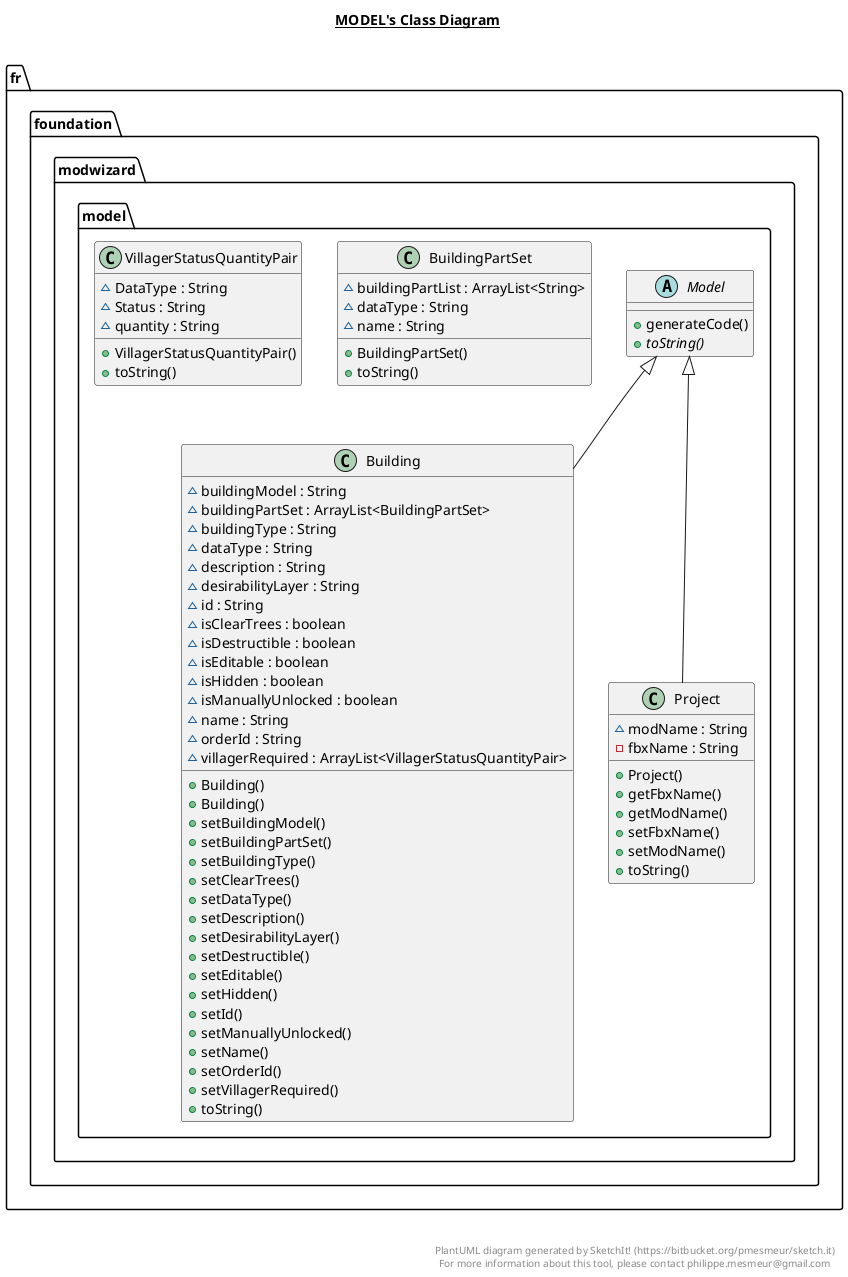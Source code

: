 @startuml

title __MODEL's Class Diagram__\n

  namespace fr.foundation.modwizard {
    namespace model {
      class fr.foundation.modwizard.model.Building {
          ~ buildingModel : String
          ~ buildingPartSet : ArrayList<BuildingPartSet>
          ~ buildingType : String
          ~ dataType : String
          ~ description : String
          ~ desirabilityLayer : String
          ~ id : String
          ~ isClearTrees : boolean
          ~ isDestructible : boolean
          ~ isEditable : boolean
          ~ isHidden : boolean
          ~ isManuallyUnlocked : boolean
          ~ name : String
          ~ orderId : String
          ~ villagerRequired : ArrayList<VillagerStatusQuantityPair>
          + Building()
          + Building()
          + setBuildingModel()
          + setBuildingPartSet()
          + setBuildingType()
          + setClearTrees()
          + setDataType()
          + setDescription()
          + setDesirabilityLayer()
          + setDestructible()
          + setEditable()
          + setHidden()
          + setId()
          + setManuallyUnlocked()
          + setName()
          + setOrderId()
          + setVillagerRequired()
          + toString()
      }
    }
  }
  

  namespace fr.foundation.modwizard {
    namespace model {
      class fr.foundation.modwizard.model.BuildingPartSet {
          ~ buildingPartList : ArrayList<String>
          ~ dataType : String
          ~ name : String
          + BuildingPartSet()
          + toString()
      }
    }
  }
  

  namespace fr.foundation.modwizard {
    namespace model {
      abstract class fr.foundation.modwizard.model.Model {
          + generateCode()
          {abstract} + toString()
      }
    }
  }
  

  namespace fr.foundation.modwizard {
    namespace model {
      class fr.foundation.modwizard.model.Project {
          ~ modName : String
          - fbxName : String
          + Project()
          + getFbxName()
          + getModName()
          + setFbxName()
          + setModName()
          + toString()
      }
    }
  }
  

  namespace fr.foundation.modwizard {
    namespace model {
      class fr.foundation.modwizard.model.VillagerStatusQuantityPair {
          ~ DataType : String
          ~ Status : String
          ~ quantity : String
          + VillagerStatusQuantityPair()
          + toString()
      }
    }
  }
  

  fr.foundation.modwizard.model.Building -up-|> fr.foundation.modwizard.model.Model
  fr.foundation.modwizard.model.Project -up-|> fr.foundation.modwizard.model.Model


right footer


PlantUML diagram generated by SketchIt! (https://bitbucket.org/pmesmeur/sketch.it)
For more information about this tool, please contact philippe.mesmeur@gmail.com
endfooter

@enduml
